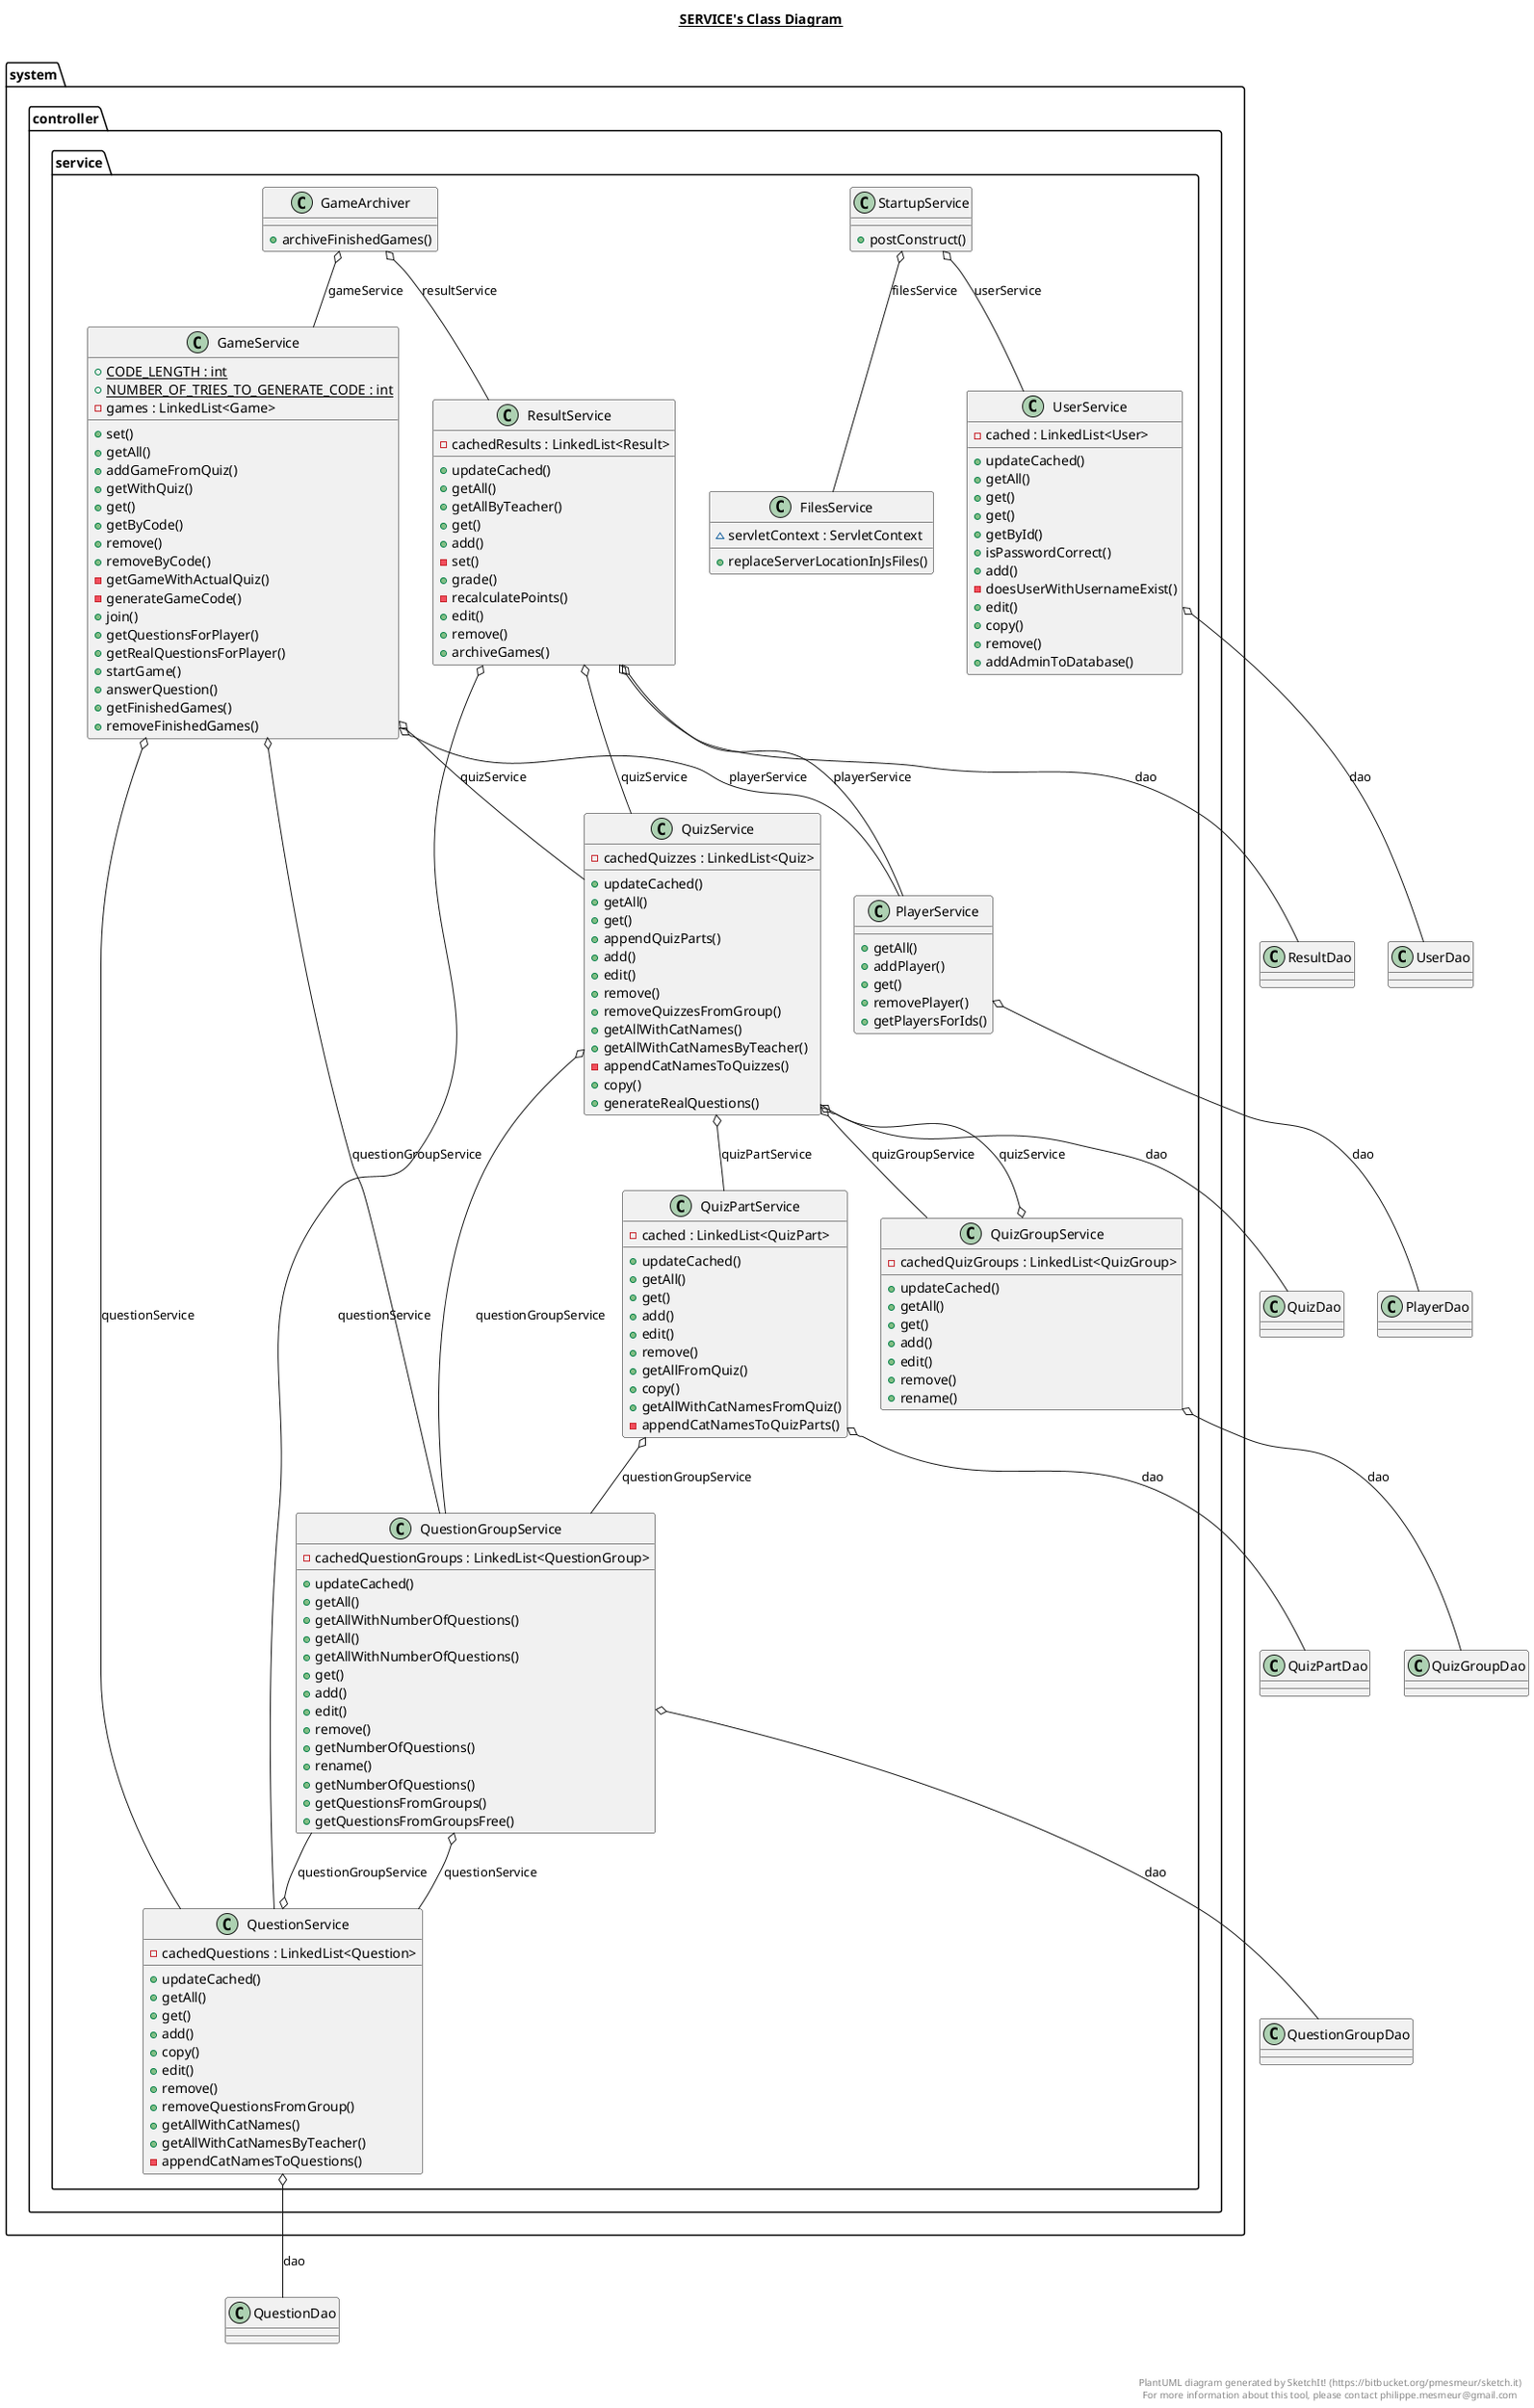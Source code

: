 @startuml

title __SERVICE's Class Diagram__\n

  package system.controller {
    package system.controller.service {
      class FilesService {
          ~ servletContext : ServletContext
          + replaceServerLocationInJsFiles()
      }
    }
  }
  

  package system.controller {
    package system.controller.service {
      class GameArchiver {
          + archiveFinishedGames()
      }
    }
  }
  

  package system.controller {
    package system.controller.service {
      class GameService {
          {static} + CODE_LENGTH : int
          {static} + NUMBER_OF_TRIES_TO_GENERATE_CODE : int
          - games : LinkedList<Game>
          + set()
          + getAll()
          + addGameFromQuiz()
          + getWithQuiz()
          + get()
          + getByCode()
          + remove()
          + removeByCode()
          - getGameWithActualQuiz()
          - generateGameCode()
          + join()
          + getQuestionsForPlayer()
          + getRealQuestionsForPlayer()
          + startGame()
          + answerQuestion()
          + getFinishedGames()
          + removeFinishedGames()
      }
    }
  }
  

  package system.controller {
    package system.controller.service {
      class PlayerService {
          + getAll()
          + addPlayer()
          + get()
          + removePlayer()
          + getPlayersForIds()
      }
    }
  }
  

  package system.controller {
    package system.controller.service {
      class QuestionGroupService {
          - cachedQuestionGroups : LinkedList<QuestionGroup>
          + updateCached()
          + getAll()
          + getAllWithNumberOfQuestions()
          + getAll()
          + getAllWithNumberOfQuestions()
          + get()
          + add()
          + edit()
          + remove()
          + getNumberOfQuestions()
          + rename()
          + getNumberOfQuestions()
          + getQuestionsFromGroups()
          + getQuestionsFromGroupsFree()
      }
    }
  }
  

  package system.controller {
    package system.controller.service {
      class QuestionService {
          - cachedQuestions : LinkedList<Question>
          + updateCached()
          + getAll()
          + get()
          + add()
          + copy()
          + edit()
          + remove()
          + removeQuestionsFromGroup()
          + getAllWithCatNames()
          + getAllWithCatNamesByTeacher()
          - appendCatNamesToQuestions()
      }
    }
  }
  

  package system.controller {
    package system.controller.service {
      class QuizGroupService {
          - cachedQuizGroups : LinkedList<QuizGroup>
          + updateCached()
          + getAll()
          + get()
          + add()
          + edit()
          + remove()
          + rename()
      }
    }
  }
  

  package system.controller {
    package system.controller.service {
      class QuizPartService {
          - cached : LinkedList<QuizPart>
          + updateCached()
          + getAll()
          + get()
          + add()
          + edit()
          + remove()
          + getAllFromQuiz()
          + copy()
          + getAllWithCatNamesFromQuiz()
          - appendCatNamesToQuizParts()
      }
    }
  }
  

  package system.controller {
    package system.controller.service {
      class QuizService {
          - cachedQuizzes : LinkedList<Quiz>
          + updateCached()
          + getAll()
          + get()
          + appendQuizParts()
          + add()
          + edit()
          + remove()
          + removeQuizzesFromGroup()
          + getAllWithCatNames()
          + getAllWithCatNamesByTeacher()
          - appendCatNamesToQuizzes()
          + copy()
          + generateRealQuestions()
      }
    }
  }
  

  package system.controller {
    package system.controller.service {
      class ResultService {
          - cachedResults : LinkedList<Result>
          + updateCached()
          + getAll()
          + getAllByTeacher()
          + get()
          + add()
          - set()
          + grade()
          - recalculatePoints()
          + edit()
          + remove()
          + archiveGames()
      }
    }
  }
  

  package system.controller {
    package system.controller.service {
      class StartupService {
          + postConstruct()
      }
    }
  }
  

  package system.controller {
    package system.controller.service {
      class UserService {
          - cached : LinkedList<User>
          + updateCached()
          + getAll()
          + get()
          + get()
          + getById()
          + isPasswordCorrect()
          + add()
          - doesUserWithUsernameExist()
          + edit()
          + copy()
          + remove()
          + addAdminToDatabase()
      }
    }
  }
  

  GameArchiver o-- GameService : gameService
  GameArchiver o-- ResultService : resultService
  GameService o-- PlayerService : playerService
  GameService o-- QuizService : quizService
  GameService o-- QuestionService : questionService
  GameService o-- QuestionGroupService : questionGroupService
  PlayerService o-- PlayerDao : dao
  QuestionGroupService o-- QuestionGroupDao : dao
  QuestionGroupService o-- QuestionService : questionService
  QuestionService o-- QuestionDao : dao
  QuestionService o-- QuestionGroupService : questionGroupService
  QuizGroupService o-- QuizGroupDao : dao
  QuizGroupService o-- QuizService : quizService
  QuizPartService o-- QuizPartDao : dao
  QuizPartService o-- QuestionGroupService : questionGroupService
  QuizService o-- QuizDao : dao
  QuizService o-- QuizGroupService : quizGroupService
  QuizService o-- QuizPartService : quizPartService
  QuizService o-- QuestionGroupService : questionGroupService
  ResultService o-- ResultDao : dao
  ResultService o-- QuizService : quizService
  ResultService o-- PlayerService : playerService
  ResultService o-- QuestionService : questionService
  StartupService o-- FilesService : filesService
  StartupService o-- UserService : userService
  UserService o-- UserDao : dao


right footer


PlantUML diagram generated by SketchIt! (https://bitbucket.org/pmesmeur/sketch.it)
For more information about this tool, please contact philippe.mesmeur@gmail.com
endfooter

@enduml
